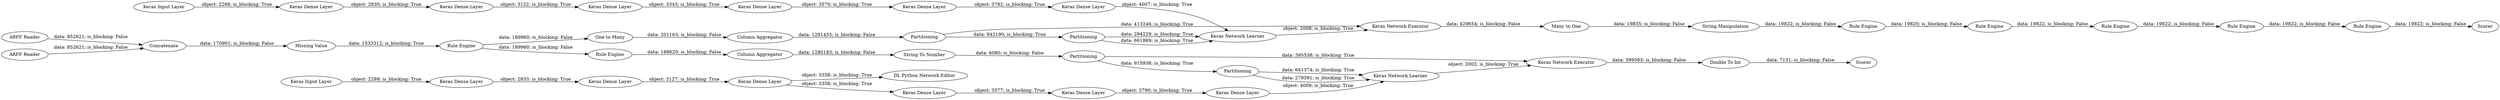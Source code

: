 digraph {
	"-8473260047655647965_68" [label="One to Many"]
	"3867369359936389518_75" [label="Rule Engine"]
	"-8473260047655647965_3" [label=Concatenate]
	"-8473260047655647965_41" [label=Partitioning]
	"-5399946588048151116_47" [label="Keras Dense Layer"]
	"-8473260047655647965_45" [label=Scorer]
	"-8473260047655647965_63" [label=Partitioning]
	"-5399946588048151116_50" [label="Keras Dense Layer"]
	"-8473260047655647965_40" [label="String To Number"]
	"-8473260047655647965_39" [label="Keras Network Learner"]
	"3867369359936389518_73" [label="Rule Engine"]
	"-5399946588048151116_48" [label="Keras Dense Layer"]
	"-5399946588048151116_46" [label="Keras Input Layer"]
	"-8473260047655647965_67" [label=Scorer]
	"3867369359936389518_71" [label="Rule Engine"]
	"-2113369326369433111_58" [label="Keras Dense Layer"]
	"-8473260047655647965_43" [label="Keras Network Executor"]
	"3867369359936389518_72" [label="Rule Engine"]
	"-8473260047655647965_42" [label=Partitioning]
	"-8473260047655647965_54" [label="Column Aggregator"]
	"-8473260047655647965_35" [label="Rule Engine"]
	"-2113369326369433111_57" [label="Keras Dense Layer"]
	"-8473260047655647965_5" [label="Rule Engine"]
	"-8473260047655647965_1" [label="ARFF Reader"]
	"-8473260047655647965_79" [label="Missing Value"]
	"-2113369326369433111_60" [label="Keras Dense Layer"]
	"-5399946588048151116_53" [label="DL Python Network Editor"]
	"-8473260047655647965_44" [label="Double To Int"]
	"-5399946588048151116_51" [label="Keras Dense Layer"]
	"-8473260047655647965_22" [label="Column Aggregator"]
	"-5399946588048151116_49" [label="Keras Dense Layer"]
	"-8473260047655647965_2" [label="ARFF Reader"]
	"-2113369326369433111_56" [label="Keras Dense Layer"]
	"-2113369326369433111_61" [label="Keras Dense Layer"]
	"-8473260047655647965_65" [label="Keras Network Executor"]
	"-2113369326369433111_59" [label="Keras Dense Layer"]
	"-2113369326369433111_55" [label="Keras Input Layer"]
	"-8473260047655647965_64" [label="Keras Network Learner"]
	"3867369359936389518_74" [label="Rule Engine"]
	"-8473260047655647965_69" [label="Many to One"]
	"-8473260047655647965_70" [label="String Manipulation"]
	"-8473260047655647965_62" [label=Partitioning]
	"-5399946588048151116_52" [label="Keras Dense Layer"]
	"-5399946588048151116_48" -> "-5399946588048151116_50" [label="object: 3790; is_blocking: True"]
	"-5399946588048151116_47" -> "-5399946588048151116_52" [label="object: 2833; is_blocking: True"]
	"-8473260047655647965_79" -> "-8473260047655647965_5" [label="data: 1533312; is_blocking: True"]
	"-2113369326369433111_58" -> "-2113369326369433111_59" [label="object: 2830; is_blocking: True"]
	"-8473260047655647965_5" -> "-8473260047655647965_68" [label="data: 189960; is_blocking: False"]
	"-5399946588048151116_49" -> "-5399946588048151116_53" [label="object: 3358; is_blocking: True"]
	"-8473260047655647965_42" -> "-8473260047655647965_39" [label="data: 279391; is_blocking: True"]
	"-8473260047655647965_70" -> "3867369359936389518_71" [label="data: 19822; is_blocking: False"]
	"-8473260047655647965_22" -> "-8473260047655647965_40" [label="data: 1280183; is_blocking: False"]
	"3867369359936389518_74" -> "3867369359936389518_75" [label="data: 19822; is_blocking: False"]
	"-2113369326369433111_59" -> "-2113369326369433111_56" [label="object: 3122; is_blocking: True"]
	"-8473260047655647965_3" -> "-8473260047655647965_79" [label="data: 170901; is_blocking: False"]
	"-8473260047655647965_68" -> "-8473260047655647965_54" [label="data: 201163; is_blocking: False"]
	"-5399946588048151116_46" -> "-5399946588048151116_47" [label="object: 2289; is_blocking: True"]
	"-8473260047655647965_65" -> "-8473260047655647965_69" [label="data: 429654; is_blocking: False"]
	"-8473260047655647965_54" -> "-8473260047655647965_62" [label="data: 1291455; is_blocking: False"]
	"-8473260047655647965_43" -> "-8473260047655647965_44" [label="data: 399583; is_blocking: False"]
	"-5399946588048151116_51" -> "-5399946588048151116_48" [label="object: 3577; is_blocking: True"]
	"-2113369326369433111_57" -> "-2113369326369433111_61" [label="object: 3782; is_blocking: True"]
	"-8473260047655647965_69" -> "-8473260047655647965_70" [label="data: 19835; is_blocking: False"]
	"3867369359936389518_71" -> "3867369359936389518_72" [label="data: 19820; is_blocking: False"]
	"-8473260047655647965_35" -> "-8473260047655647965_22" [label="data: 188620; is_blocking: False"]
	"-2113369326369433111_56" -> "-2113369326369433111_60" [label="object: 3343; is_blocking: True"]
	"3867369359936389518_72" -> "3867369359936389518_73" [label="data: 19822; is_blocking: False"]
	"-8473260047655647965_42" -> "-8473260047655647965_39" [label="data: 641374; is_blocking: True"]
	"-8473260047655647965_40" -> "-8473260047655647965_41" [label="data: 6080; is_blocking: False"]
	"-5399946588048151116_49" -> "-5399946588048151116_51" [label="object: 3358; is_blocking: True"]
	"-2113369326369433111_60" -> "-2113369326369433111_57" [label="object: 3570; is_blocking: True"]
	"-2113369326369433111_55" -> "-2113369326369433111_58" [label="object: 2288; is_blocking: True"]
	"3867369359936389518_73" -> "3867369359936389518_74" [label="data: 19822; is_blocking: False"]
	"-2113369326369433111_61" -> "-8473260047655647965_64" [label="object: 4007; is_blocking: True"]
	"-8473260047655647965_41" -> "-8473260047655647965_42" [label="data: 915938; is_blocking: True"]
	"-8473260047655647965_1" -> "-8473260047655647965_3" [label="data: 852621; is_blocking: False"]
	"-8473260047655647965_44" -> "-8473260047655647965_45" [label="data: 7131; is_blocking: False"]
	"-5399946588048151116_52" -> "-5399946588048151116_49" [label="object: 3127; is_blocking: True"]
	"-8473260047655647965_5" -> "-8473260047655647965_35" [label="data: 189960; is_blocking: False"]
	"-8473260047655647965_2" -> "-8473260047655647965_3" [label="data: 852621; is_blocking: False"]
	"3867369359936389518_75" -> "-8473260047655647965_67" [label="data: 19822; is_blocking: False"]
	"-8473260047655647965_64" -> "-8473260047655647965_65" [label="object: 2008; is_blocking: True"]
	"-8473260047655647965_39" -> "-8473260047655647965_43" [label="object: 2002; is_blocking: True"]
	"-8473260047655647965_63" -> "-8473260047655647965_64" [label="data: 294229; is_blocking: True"]
	"-5399946588048151116_50" -> "-8473260047655647965_39" [label="object: 4009; is_blocking: True"]
	"-8473260047655647965_62" -> "-8473260047655647965_65" [label="data: 413246; is_blocking: True"]
	"-8473260047655647965_63" -> "-8473260047655647965_64" [label="data: 661869; is_blocking: True"]
	"-8473260047655647965_41" -> "-8473260047655647965_43" [label="data: 395538; is_blocking: True"]
	"-8473260047655647965_62" -> "-8473260047655647965_63" [label="data: 942190; is_blocking: True"]
	rankdir=LR
}
